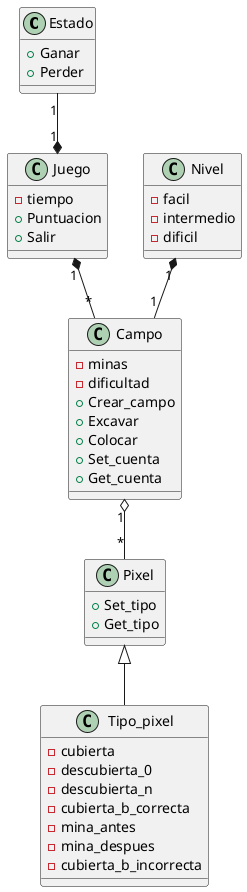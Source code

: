@startuml buscaminas

class Estado
{
    + Ganar
    + Perder
}
class Juego
{
    - tiempo
    + Puntuacion
    + Salir
}
class Campo
{
    - minas
    - dificultad
    + Crear_campo
    + Excavar
    + Colocar
    + Set_cuenta
    + Get_cuenta
}
class Nivel
{
    - facil
    - intermedio
    - dificil
}
class Pixel
{
    + Set_tipo
    + Get_tipo
}
class Tipo_pixel
{
    - cubierta
    - descubierta_0
    - descubierta_n
    - cubierta_b_correcta
    - mina_antes
    - mina_despues
    - cubierta_b_incorrecta
}

Estado "1" --* "1" Juego
Nivel "1" *-- "1" Campo
Juego "1" *-- "*" Campo
Campo "1" o-- "*" Pixel
Pixel <|-- Tipo_pixel

@enduml